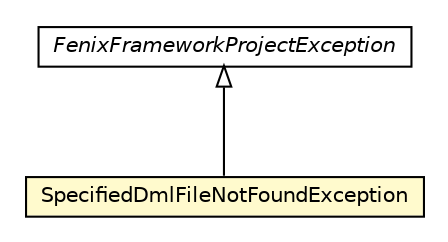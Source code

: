 #!/usr/local/bin/dot
#
# Class diagram 
# Generated by UMLGraph version 5.1 (http://www.umlgraph.org/)
#

digraph G {
	edge [fontname="Helvetica",fontsize=10,labelfontname="Helvetica",labelfontsize=10];
	node [fontname="Helvetica",fontsize=10,shape=plaintext];
	nodesep=0.25;
	ranksep=0.5;
	// pt.ist.fenixframework.project.exception.SpecifiedDmlFileNotFoundException
	c23301 [label=<<table title="pt.ist.fenixframework.project.exception.SpecifiedDmlFileNotFoundException" border="0" cellborder="1" cellspacing="0" cellpadding="2" port="p" bgcolor="lemonChiffon" href="./SpecifiedDmlFileNotFoundException.html">
		<tr><td><table border="0" cellspacing="0" cellpadding="1">
<tr><td align="center" balign="center"> SpecifiedDmlFileNotFoundException </td></tr>
		</table></td></tr>
		</table>>, fontname="Helvetica", fontcolor="black", fontsize=10.0];
	// pt.ist.fenixframework.project.exception.FenixFrameworkProjectException
	c23304 [label=<<table title="pt.ist.fenixframework.project.exception.FenixFrameworkProjectException" border="0" cellborder="1" cellspacing="0" cellpadding="2" port="p" href="./FenixFrameworkProjectException.html">
		<tr><td><table border="0" cellspacing="0" cellpadding="1">
<tr><td align="center" balign="center"><font face="Helvetica-Oblique"> FenixFrameworkProjectException </font></td></tr>
		</table></td></tr>
		</table>>, fontname="Helvetica", fontcolor="black", fontsize=10.0];
	//pt.ist.fenixframework.project.exception.SpecifiedDmlFileNotFoundException extends pt.ist.fenixframework.project.exception.FenixFrameworkProjectException
	c23304:p -> c23301:p [dir=back,arrowtail=empty];
}


